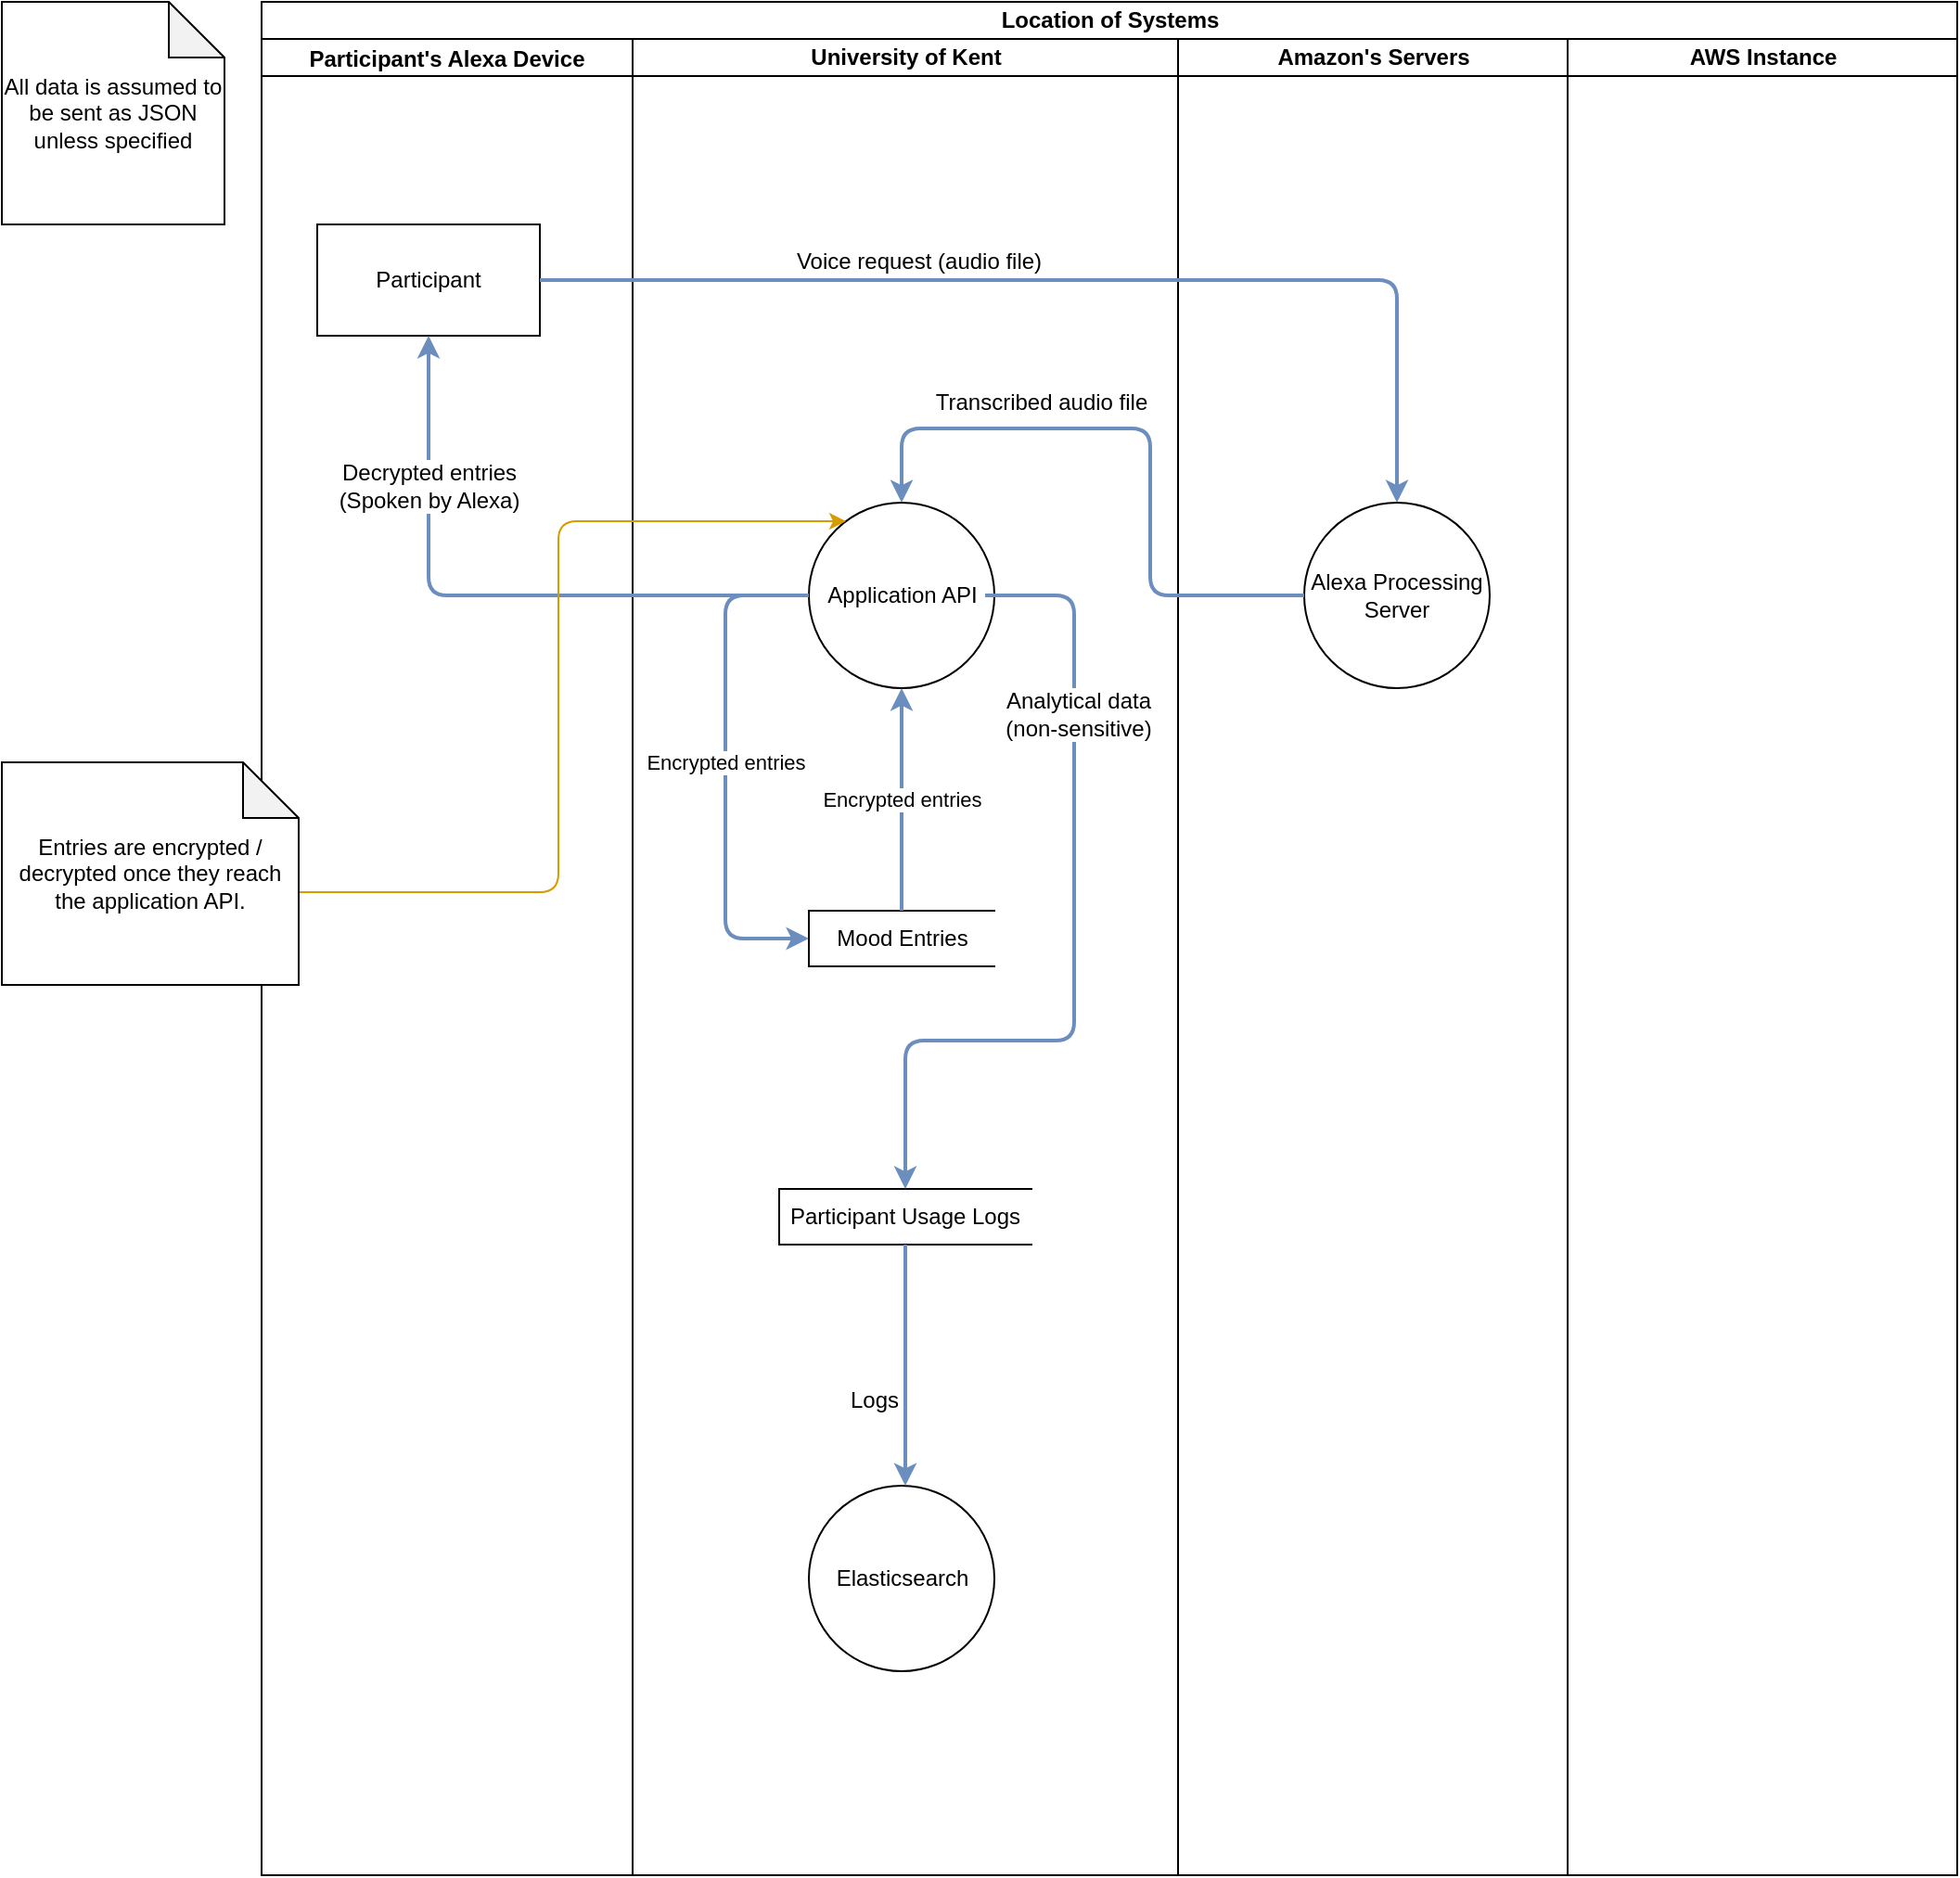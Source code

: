 <mxfile version="12.8.2" type="github" pages="2">
  <diagram id="C1v8mTe7ugSQuTgbRVYM" name="Alexa">
    <mxGraphModel dx="928" dy="736" grid="1" gridSize="10" guides="1" tooltips="1" connect="1" arrows="1" fold="1" page="1" pageScale="1" pageWidth="827" pageHeight="1169" math="0" shadow="0">
      <root>
        <mxCell id="0" />
        <mxCell id="1" parent="0" />
        <mxCell id="dcTzPfN78nYmeOimg58B-1" value="Location of Systems" style="swimlane;html=1;childLayout=stackLayout;resizeParent=1;resizeParentMax=0;startSize=20;" parent="1" vertex="1">
          <mxGeometry x="150" y="40" width="914" height="1010" as="geometry" />
        </mxCell>
        <mxCell id="dcTzPfN78nYmeOimg58B-15" value="Participant&#39;s Alexa Device" style="swimlane;startSize=20;" parent="dcTzPfN78nYmeOimg58B-1" vertex="1">
          <mxGeometry y="20" width="200" height="990" as="geometry" />
        </mxCell>
        <mxCell id="dcTzPfN78nYmeOimg58B-16" value="Participant" style="rounded=0;whiteSpace=wrap;html=1;" parent="dcTzPfN78nYmeOimg58B-15" vertex="1">
          <mxGeometry x="30" y="100" width="120" height="60" as="geometry" />
        </mxCell>
        <mxCell id="dcTzPfN78nYmeOimg58B-2" value="University of Kent" style="swimlane;html=1;startSize=20;" parent="dcTzPfN78nYmeOimg58B-1" vertex="1">
          <mxGeometry x="200" y="20" width="294" height="990" as="geometry">
            <mxRectangle y="20" width="30" height="630" as="alternateBounds" />
          </mxGeometry>
        </mxCell>
        <mxCell id="dcTzPfN78nYmeOimg58B-6" value="Application API" style="shape=ellipse;html=1;dashed=0;whitespace=wrap;perimeter=ellipsePerimeter;" parent="dcTzPfN78nYmeOimg58B-2" vertex="1">
          <mxGeometry x="95" y="250" width="100" height="100" as="geometry" />
        </mxCell>
        <mxCell id="dcTzPfN78nYmeOimg58B-23" value="Mood Entries" style="html=1;dashed=0;whitespace=wrap;shape=partialRectangle;right=0;fillColor=none;" parent="dcTzPfN78nYmeOimg58B-2" vertex="1">
          <mxGeometry x="95" y="470" width="100" height="30" as="geometry" />
        </mxCell>
        <mxCell id="dcTzPfN78nYmeOimg58B-24" value="Encrypted entries" style="endArrow=classic;html=1;strokeColor=#6c8ebf;strokeWidth=2;fillColor=#dae8fc;entryX=0;entryY=0.5;entryDx=0;entryDy=0;exitX=0;exitY=0.5;exitDx=0;exitDy=0;edgeStyle=orthogonalEdgeStyle;" parent="dcTzPfN78nYmeOimg58B-2" source="dcTzPfN78nYmeOimg58B-6" target="dcTzPfN78nYmeOimg58B-23" edge="1">
          <mxGeometry x="-0.018" width="50" height="50" relative="1" as="geometry">
            <mxPoint x="-155" y="340" as="sourcePoint" />
            <mxPoint x="145" y="420.711" as="targetPoint" />
            <Array as="points">
              <mxPoint x="50" y="300" />
              <mxPoint x="50" y="485" />
            </Array>
            <mxPoint as="offset" />
          </mxGeometry>
        </mxCell>
        <mxCell id="dcTzPfN78nYmeOimg58B-25" value="Encrypted entries" style="endArrow=classic;html=1;strokeColor=#6c8ebf;strokeWidth=2;fillColor=#dae8fc;entryX=0.5;entryY=1;entryDx=0;entryDy=0;" parent="dcTzPfN78nYmeOimg58B-2" source="dcTzPfN78nYmeOimg58B-23" target="dcTzPfN78nYmeOimg58B-6" edge="1">
          <mxGeometry width="50" height="50" relative="1" as="geometry">
            <mxPoint x="-155" y="389.289" as="sourcePoint" />
            <mxPoint x="145" y="399.289" as="targetPoint" />
          </mxGeometry>
        </mxCell>
        <mxCell id="dcTzPfN78nYmeOimg58B-29" value="Elasticsearch" style="shape=ellipse;html=1;dashed=0;whitespace=wrap;perimeter=ellipsePerimeter;" parent="dcTzPfN78nYmeOimg58B-2" vertex="1">
          <mxGeometry x="95" y="780" width="100" height="100" as="geometry" />
        </mxCell>
        <mxCell id="dcTzPfN78nYmeOimg58B-30" value="Participant Usage Logs" style="html=1;dashed=0;whitespace=wrap;shape=partialRectangle;right=0;fillColor=none;whiteSpace=wrap;" parent="dcTzPfN78nYmeOimg58B-2" vertex="1">
          <mxGeometry x="79" y="620" width="136" height="30" as="geometry" />
        </mxCell>
        <mxCell id="dcTzPfN78nYmeOimg58B-31" value="" style="endArrow=classic;html=1;strokeColor=#6c8ebf;strokeWidth=2;fillColor=#dae8fc;edgeStyle=orthogonalEdgeStyle;entryX=0.5;entryY=0;entryDx=0;entryDy=0;exitX=0.95;exitY=0.5;exitDx=0;exitDy=0;exitPerimeter=0;" parent="dcTzPfN78nYmeOimg58B-2" source="dcTzPfN78nYmeOimg58B-6" target="dcTzPfN78nYmeOimg58B-30" edge="1">
          <mxGeometry width="50" height="50" relative="1" as="geometry">
            <mxPoint x="183" y="300" as="sourcePoint" />
            <mxPoint x="135" y="620" as="targetPoint" />
            <Array as="points">
              <mxPoint x="238" y="300" />
              <mxPoint x="238" y="540" />
              <mxPoint x="147" y="540" />
            </Array>
          </mxGeometry>
        </mxCell>
        <mxCell id="dcTzPfN78nYmeOimg58B-33" value="Analytical data&lt;br&gt;(non-sensitive)" style="text;html=1;align=center;verticalAlign=middle;resizable=0;points=[];;labelBackgroundColor=#ffffff;" parent="dcTzPfN78nYmeOimg58B-31" vertex="1" connectable="0">
          <mxGeometry x="0.142" y="2" relative="1" as="geometry">
            <mxPoint y="-150.71" as="offset" />
          </mxGeometry>
        </mxCell>
        <mxCell id="dcTzPfN78nYmeOimg58B-32" style="edgeStyle=orthogonalEdgeStyle;orthogonalLoop=1;jettySize=auto;html=1;strokeColor=#6c8ebf;strokeWidth=2;fillColor=#dae8fc;exitX=0.5;exitY=1;exitDx=0;exitDy=0;" parent="dcTzPfN78nYmeOimg58B-2" source="dcTzPfN78nYmeOimg58B-30" target="dcTzPfN78nYmeOimg58B-29" edge="1">
          <mxGeometry relative="1" as="geometry">
            <mxPoint x="150" y="740" as="targetPoint" />
            <Array as="points">
              <mxPoint x="147" y="730" />
              <mxPoint x="147" y="730" />
            </Array>
          </mxGeometry>
        </mxCell>
        <mxCell id="dcTzPfN78nYmeOimg58B-34" value="Logs" style="text;html=1;align=center;verticalAlign=middle;resizable=0;points=[];;labelBackgroundColor=#ffffff;" parent="dcTzPfN78nYmeOimg58B-32" vertex="1" connectable="0">
          <mxGeometry x="0.15" y="-2" relative="1" as="geometry">
            <mxPoint x="-15" y="9" as="offset" />
          </mxGeometry>
        </mxCell>
        <mxCell id="dcTzPfN78nYmeOimg58B-3" value="Amazon&#39;s Servers" style="swimlane;html=1;startSize=20;" parent="dcTzPfN78nYmeOimg58B-1" vertex="1">
          <mxGeometry x="494" y="20" width="210" height="990" as="geometry" />
        </mxCell>
        <mxCell id="dcTzPfN78nYmeOimg58B-17" value="Alexa Processing Server" style="shape=ellipse;html=1;dashed=0;whitespace=wrap;perimeter=ellipsePerimeter;whiteSpace=wrap;" parent="dcTzPfN78nYmeOimg58B-3" vertex="1">
          <mxGeometry x="68" y="250" width="100" height="100" as="geometry" />
        </mxCell>
        <mxCell id="dcTzPfN78nYmeOimg58B-4" value="AWS Instance" style="swimlane;html=1;startSize=20;" parent="dcTzPfN78nYmeOimg58B-1" vertex="1">
          <mxGeometry x="704" y="20" width="210" height="990" as="geometry" />
        </mxCell>
        <mxCell id="dcTzPfN78nYmeOimg58B-18" value="" style="endArrow=classic;html=1;entryX=0.5;entryY=0;entryDx=0;entryDy=0;edgeStyle=orthogonalEdgeStyle;fillColor=#dae8fc;strokeColor=#6c8ebf;strokeWidth=2;" parent="dcTzPfN78nYmeOimg58B-1" source="dcTzPfN78nYmeOimg58B-16" target="dcTzPfN78nYmeOimg58B-17" edge="1">
          <mxGeometry width="50" height="50" relative="1" as="geometry">
            <mxPoint x="-15" y="120" as="sourcePoint" />
            <mxPoint x="205.711" y="130" as="targetPoint" />
          </mxGeometry>
        </mxCell>
        <mxCell id="dcTzPfN78nYmeOimg58B-26" value="Voice request (audio file)" style="text;html=1;align=center;verticalAlign=middle;resizable=0;points=[];;labelBackgroundColor=#ffffff;" parent="dcTzPfN78nYmeOimg58B-18" vertex="1" connectable="0">
          <mxGeometry x="-0.547" y="5" relative="1" as="geometry">
            <mxPoint x="72" y="-5" as="offset" />
          </mxGeometry>
        </mxCell>
        <mxCell id="dcTzPfN78nYmeOimg58B-19" value="" style="endArrow=classic;html=1;strokeWidth=2;entryX=0.5;entryY=0;entryDx=0;entryDy=0;strokeColor=#6c8ebf;fillColor=#dae8fc;edgeStyle=orthogonalEdgeStyle;" parent="dcTzPfN78nYmeOimg58B-1" source="dcTzPfN78nYmeOimg58B-17" target="dcTzPfN78nYmeOimg58B-6" edge="1">
          <mxGeometry width="50" height="50" relative="1" as="geometry">
            <mxPoint x="-206.711" y="310" as="sourcePoint" />
            <mxPoint x="383.289" y="320" as="targetPoint" />
            <Array as="points">
              <mxPoint x="479" y="320" />
              <mxPoint x="479" y="230" />
              <mxPoint x="345" y="230" />
            </Array>
          </mxGeometry>
        </mxCell>
        <mxCell id="dcTzPfN78nYmeOimg58B-21" value="Transcribed audio file" style="text;html=1;align=center;verticalAlign=middle;resizable=0;points=[];;labelBackgroundColor=#ffffff;fontStyle=0" parent="dcTzPfN78nYmeOimg58B-19" vertex="1" connectable="0">
          <mxGeometry x="-0.188" relative="1" as="geometry">
            <mxPoint x="-59" y="-46" as="offset" />
          </mxGeometry>
        </mxCell>
        <mxCell id="dcTzPfN78nYmeOimg58B-27" value="" style="endArrow=classic;html=1;strokeColor=#6c8ebf;strokeWidth=2;fillColor=#dae8fc;entryX=0.5;entryY=1;entryDx=0;entryDy=0;edgeStyle=orthogonalEdgeStyle;" parent="dcTzPfN78nYmeOimg58B-1" source="dcTzPfN78nYmeOimg58B-6" target="dcTzPfN78nYmeOimg58B-16" edge="1">
          <mxGeometry width="50" height="50" relative="1" as="geometry">
            <mxPoint x="-5" y="189.289" as="sourcePoint" />
            <mxPoint x="295" y="199.289" as="targetPoint" />
          </mxGeometry>
        </mxCell>
        <mxCell id="dcTzPfN78nYmeOimg58B-28" value="Decrypted entries&lt;br&gt;(Spoken by Alexa)" style="text;html=1;align=center;verticalAlign=middle;resizable=0;points=[];;labelBackgroundColor=#ffffff;" parent="dcTzPfN78nYmeOimg58B-27" vertex="1" connectable="0">
          <mxGeometry x="0.533" relative="1" as="geometry">
            <mxPoint as="offset" />
          </mxGeometry>
        </mxCell>
        <mxCell id="dcTzPfN78nYmeOimg58B-22" value="All data is assumed to be sent as JSON unless specified" style="shape=note;whiteSpace=wrap;html=1;backgroundOutline=1;darkOpacity=0.05;dashed=0;" parent="1" vertex="1">
          <mxGeometry x="10" y="40" width="120" height="120" as="geometry" />
        </mxCell>
        <mxCell id="ZAbytnV5UNy0pL8NDC4B-2" style="edgeStyle=orthogonalEdgeStyle;orthogonalLoop=1;jettySize=auto;html=1;strokeColor=#d79b00;strokeWidth=1;fillColor=#ffe6cc;" parent="1" source="ZAbytnV5UNy0pL8NDC4B-1" target="dcTzPfN78nYmeOimg58B-6" edge="1">
          <mxGeometry relative="1" as="geometry">
            <Array as="points">
              <mxPoint x="310" y="520" />
              <mxPoint x="310" y="320" />
            </Array>
          </mxGeometry>
        </mxCell>
        <mxCell id="ZAbytnV5UNy0pL8NDC4B-1" value="Entries are encrypted / decrypted once they reach the application API." style="shape=note;whiteSpace=wrap;html=1;backgroundOutline=1;darkOpacity=0.05;dashed=0;" parent="1" vertex="1">
          <mxGeometry x="10" y="450" width="160" height="120" as="geometry" />
        </mxCell>
      </root>
    </mxGraphModel>
  </diagram>
  <diagram id="iH2dZtFCqkVUjak707w7" name="Application">
    <mxGraphModel dx="946" dy="725" grid="1" gridSize="10" guides="1" tooltips="1" connect="1" arrows="1" fold="1" page="1" pageScale="1" pageWidth="827" pageHeight="1169" math="0" shadow="0">
      <root>
        <mxCell id="tU0rBqO8w7DGsYOXJIm6-0" />
        <mxCell id="tU0rBqO8w7DGsYOXJIm6-1" parent="tU0rBqO8w7DGsYOXJIm6-0" />
        <mxCell id="tU0rBqO8w7DGsYOXJIm6-2" value="Location of Systems" style="swimlane;html=1;childLayout=stackLayout;resizeParent=1;resizeParentMax=0;startSize=20;" vertex="1" parent="tU0rBqO8w7DGsYOXJIm6-1">
          <mxGeometry x="150" y="40" width="670" height="650" as="geometry" />
        </mxCell>
        <mxCell id="tU0rBqO8w7DGsYOXJIm6-3" value="Participant&#39;s Device" style="swimlane;startSize=20;" vertex="1" parent="tU0rBqO8w7DGsYOXJIm6-2">
          <mxGeometry y="20" width="180" height="630" as="geometry" />
        </mxCell>
        <mxCell id="tU0rBqO8w7DGsYOXJIm6-4" value="Participant" style="rounded=0;whiteSpace=wrap;html=1;" vertex="1" parent="tU0rBqO8w7DGsYOXJIm6-3">
          <mxGeometry x="30" y="100" width="120" height="60" as="geometry" />
        </mxCell>
        <mxCell id="tU0rBqO8w7DGsYOXJIm6-5" value="University of Kent" style="swimlane;html=1;startSize=20;" vertex="1" parent="tU0rBqO8w7DGsYOXJIm6-2">
          <mxGeometry x="180" y="20" width="294" height="630" as="geometry">
            <mxRectangle y="20" width="30" height="630" as="alternateBounds" />
          </mxGeometry>
        </mxCell>
        <mxCell id="tU0rBqO8w7DGsYOXJIm6-6" value="Application API" style="shape=ellipse;html=1;dashed=0;whitespace=wrap;perimeter=ellipsePerimeter;" vertex="1" parent="tU0rBqO8w7DGsYOXJIm6-5">
          <mxGeometry x="95" y="250" width="100" height="100" as="geometry" />
        </mxCell>
        <mxCell id="tU0rBqO8w7DGsYOXJIm6-7" value="Mood Entries" style="html=1;dashed=0;whitespace=wrap;shape=partialRectangle;right=0;fillColor=none;" vertex="1" parent="tU0rBqO8w7DGsYOXJIm6-5">
          <mxGeometry x="95" y="470" width="100" height="30" as="geometry" />
        </mxCell>
        <mxCell id="tU0rBqO8w7DGsYOXJIm6-8" value="Encrypted entries" style="endArrow=classic;html=1;strokeColor=#6c8ebf;strokeWidth=2;fillColor=#dae8fc;entryX=0;entryY=0.5;entryDx=0;entryDy=0;exitX=0;exitY=0.5;exitDx=0;exitDy=0;edgeStyle=orthogonalEdgeStyle;" edge="1" parent="tU0rBqO8w7DGsYOXJIm6-5" source="tU0rBqO8w7DGsYOXJIm6-6" target="tU0rBqO8w7DGsYOXJIm6-7">
          <mxGeometry x="-0.018" width="50" height="50" relative="1" as="geometry">
            <mxPoint x="-155" y="340" as="sourcePoint" />
            <mxPoint x="145" y="420.711" as="targetPoint" />
            <Array as="points">
              <mxPoint x="50" y="300" />
              <mxPoint x="50" y="485" />
            </Array>
            <mxPoint as="offset" />
          </mxGeometry>
        </mxCell>
        <mxCell id="tU0rBqO8w7DGsYOXJIm6-9" value="Encrypted entries" style="endArrow=classic;html=1;strokeColor=#6c8ebf;strokeWidth=2;fillColor=#dae8fc;entryX=0.5;entryY=1;entryDx=0;entryDy=0;" edge="1" parent="tU0rBqO8w7DGsYOXJIm6-5" source="tU0rBqO8w7DGsYOXJIm6-7" target="tU0rBqO8w7DGsYOXJIm6-6">
          <mxGeometry width="50" height="50" relative="1" as="geometry">
            <mxPoint x="-155" y="389.289" as="sourcePoint" />
            <mxPoint x="145" y="399.289" as="targetPoint" />
          </mxGeometry>
        </mxCell>
        <mxCell id="tU0rBqO8w7DGsYOXJIm6-17" value="" style="endArrow=classic;html=1;edgeStyle=orthogonalEdgeStyle;fillColor=#dae8fc;strokeColor=#6c8ebf;strokeWidth=2;" edge="1" parent="tU0rBqO8w7DGsYOXJIm6-2" source="tU0rBqO8w7DGsYOXJIm6-4" target="tU0rBqO8w7DGsYOXJIm6-6">
          <mxGeometry width="50" height="50" relative="1" as="geometry">
            <mxPoint x="-15" y="120" as="sourcePoint" />
            <mxPoint x="612" y="270" as="targetPoint" />
          </mxGeometry>
        </mxCell>
        <mxCell id="tU0rBqO8w7DGsYOXJIm6-18" value="Encrypted entries" style="text;html=1;align=center;verticalAlign=middle;resizable=0;points=[];;labelBackgroundColor=#ffffff;" vertex="1" connectable="0" parent="tU0rBqO8w7DGsYOXJIm6-17">
          <mxGeometry x="-0.547" y="5" relative="1" as="geometry">
            <mxPoint x="72" y="-5" as="offset" />
          </mxGeometry>
        </mxCell>
        <mxCell id="tU0rBqO8w7DGsYOXJIm6-21" value="" style="endArrow=classic;html=1;strokeColor=#6c8ebf;strokeWidth=2;fillColor=#dae8fc;entryX=0.5;entryY=1;entryDx=0;entryDy=0;edgeStyle=orthogonalEdgeStyle;" edge="1" parent="tU0rBqO8w7DGsYOXJIm6-2" source="tU0rBqO8w7DGsYOXJIm6-6" target="tU0rBqO8w7DGsYOXJIm6-4">
          <mxGeometry width="50" height="50" relative="1" as="geometry">
            <mxPoint x="-5" y="189.289" as="sourcePoint" />
            <mxPoint x="295" y="199.289" as="targetPoint" />
          </mxGeometry>
        </mxCell>
        <mxCell id="tU0rBqO8w7DGsYOXJIm6-22" value="Encrypted entries" style="text;html=1;align=center;verticalAlign=middle;resizable=0;points=[];;labelBackgroundColor=#ffffff;" vertex="1" connectable="0" parent="tU0rBqO8w7DGsYOXJIm6-21">
          <mxGeometry x="0.533" relative="1" as="geometry">
            <mxPoint as="offset" />
          </mxGeometry>
        </mxCell>
        <mxCell id="tU0rBqO8w7DGsYOXJIm6-23" value="" style="endArrow=classic;html=1;strokeColor=#6c8ebf;strokeWidth=2;fillColor=#dae8fc;entryX=0;entryY=0.5;entryDx=0;entryDy=0;edgeStyle=orthogonalEdgeStyle;" edge="1" parent="tU0rBqO8w7DGsYOXJIm6-2" source="tU0rBqO8w7DGsYOXJIm6-6" target="tU0rBqO8w7DGsYOXJIm6-16">
          <mxGeometry width="50" height="50" relative="1" as="geometry">
            <mxPoint x="45" y="310" as="sourcePoint" />
            <mxPoint x="465.711" y="320" as="targetPoint" />
            <Array as="points">
              <mxPoint x="430" y="320" />
              <mxPoint x="430" y="505" />
            </Array>
          </mxGeometry>
        </mxCell>
        <mxCell id="tU0rBqO8w7DGsYOXJIm6-24" value="Analytical data&lt;br&gt;(non-sensitive)" style="text;html=1;align=center;verticalAlign=middle;resizable=0;points=[];;labelBackgroundColor=#ffffff;" vertex="1" connectable="0" parent="tU0rBqO8w7DGsYOXJIm6-23">
          <mxGeometry x="0.142" y="2" relative="1" as="geometry">
            <mxPoint x="-12" y="-68" as="offset" />
          </mxGeometry>
        </mxCell>
        <mxCell id="tU0rBqO8w7DGsYOXJIm6-12" value="AWS Instance" style="swimlane;html=1;startSize=20;" vertex="1" parent="tU0rBqO8w7DGsYOXJIm6-2">
          <mxGeometry x="474" y="20" width="196" height="630" as="geometry" />
        </mxCell>
        <mxCell id="tU0rBqO8w7DGsYOXJIm6-13" value="Elastisearch" style="shape=ellipse;html=1;dashed=0;whitespace=wrap;perimeter=ellipsePerimeter;" vertex="1" parent="tU0rBqO8w7DGsYOXJIm6-12">
          <mxGeometry x="48" y="250" width="100" height="100" as="geometry" />
        </mxCell>
        <mxCell id="tU0rBqO8w7DGsYOXJIm6-14" style="edgeStyle=orthogonalEdgeStyle;orthogonalLoop=1;jettySize=auto;html=1;entryX=0.5;entryY=1;entryDx=0;entryDy=0;strokeColor=#6c8ebf;strokeWidth=2;fillColor=#dae8fc;" edge="1" parent="tU0rBqO8w7DGsYOXJIm6-12" source="tU0rBqO8w7DGsYOXJIm6-16" target="tU0rBqO8w7DGsYOXJIm6-13">
          <mxGeometry relative="1" as="geometry" />
        </mxCell>
        <mxCell id="tU0rBqO8w7DGsYOXJIm6-15" value="Logs" style="text;html=1;align=center;verticalAlign=middle;resizable=0;points=[];;labelBackgroundColor=#ffffff;" vertex="1" connectable="0" parent="tU0rBqO8w7DGsYOXJIm6-14">
          <mxGeometry x="0.15" y="-2" relative="1" as="geometry">
            <mxPoint x="-2" y="9" as="offset" />
          </mxGeometry>
        </mxCell>
        <mxCell id="tU0rBqO8w7DGsYOXJIm6-16" value="Participant Usage Logs" style="html=1;dashed=0;whitespace=wrap;shape=partialRectangle;right=0;fillColor=none;whiteSpace=wrap;" vertex="1" parent="tU0rBqO8w7DGsYOXJIm6-12">
          <mxGeometry x="30" y="470" width="136" height="30" as="geometry" />
        </mxCell>
        <mxCell id="tU0rBqO8w7DGsYOXJIm6-25" value="All data is assumed to be sent as JSON unless specified" style="shape=note;whiteSpace=wrap;html=1;backgroundOutline=1;darkOpacity=0.05;dashed=0;" vertex="1" parent="tU0rBqO8w7DGsYOXJIm6-1">
          <mxGeometry x="10" y="40" width="120" height="120" as="geometry" />
        </mxCell>
        <mxCell id="wkdDEm7VJ6izItClSQKt-0" value="Entries are encrypted / decrypted on the device using a combination of a user&#39;s password and randomly generated secret key." style="shape=note;whiteSpace=wrap;html=1;backgroundOutline=1;darkOpacity=0.05;dashed=0;" vertex="1" parent="tU0rBqO8w7DGsYOXJIm6-1">
          <mxGeometry x="10" y="340" width="170" height="140" as="geometry" />
        </mxCell>
        <mxCell id="wkdDEm7VJ6izItClSQKt-1" style="edgeStyle=orthogonalEdgeStyle;orthogonalLoop=1;jettySize=auto;html=1;entryX=0;entryY=0.5;entryDx=0;entryDy=0;strokeColor=#d79b00;strokeWidth=1;fillColor=#ffe6cc;exitX=0;exitY=0;exitDx=70;exitDy=0;exitPerimeter=0;" edge="1" parent="tU0rBqO8w7DGsYOXJIm6-1" source="wkdDEm7VJ6izItClSQKt-0" target="tU0rBqO8w7DGsYOXJIm6-4">
          <mxGeometry relative="1" as="geometry">
            <Array as="points">
              <mxPoint x="80" y="190" />
            </Array>
          </mxGeometry>
        </mxCell>
      </root>
    </mxGraphModel>
  </diagram>
</mxfile>
